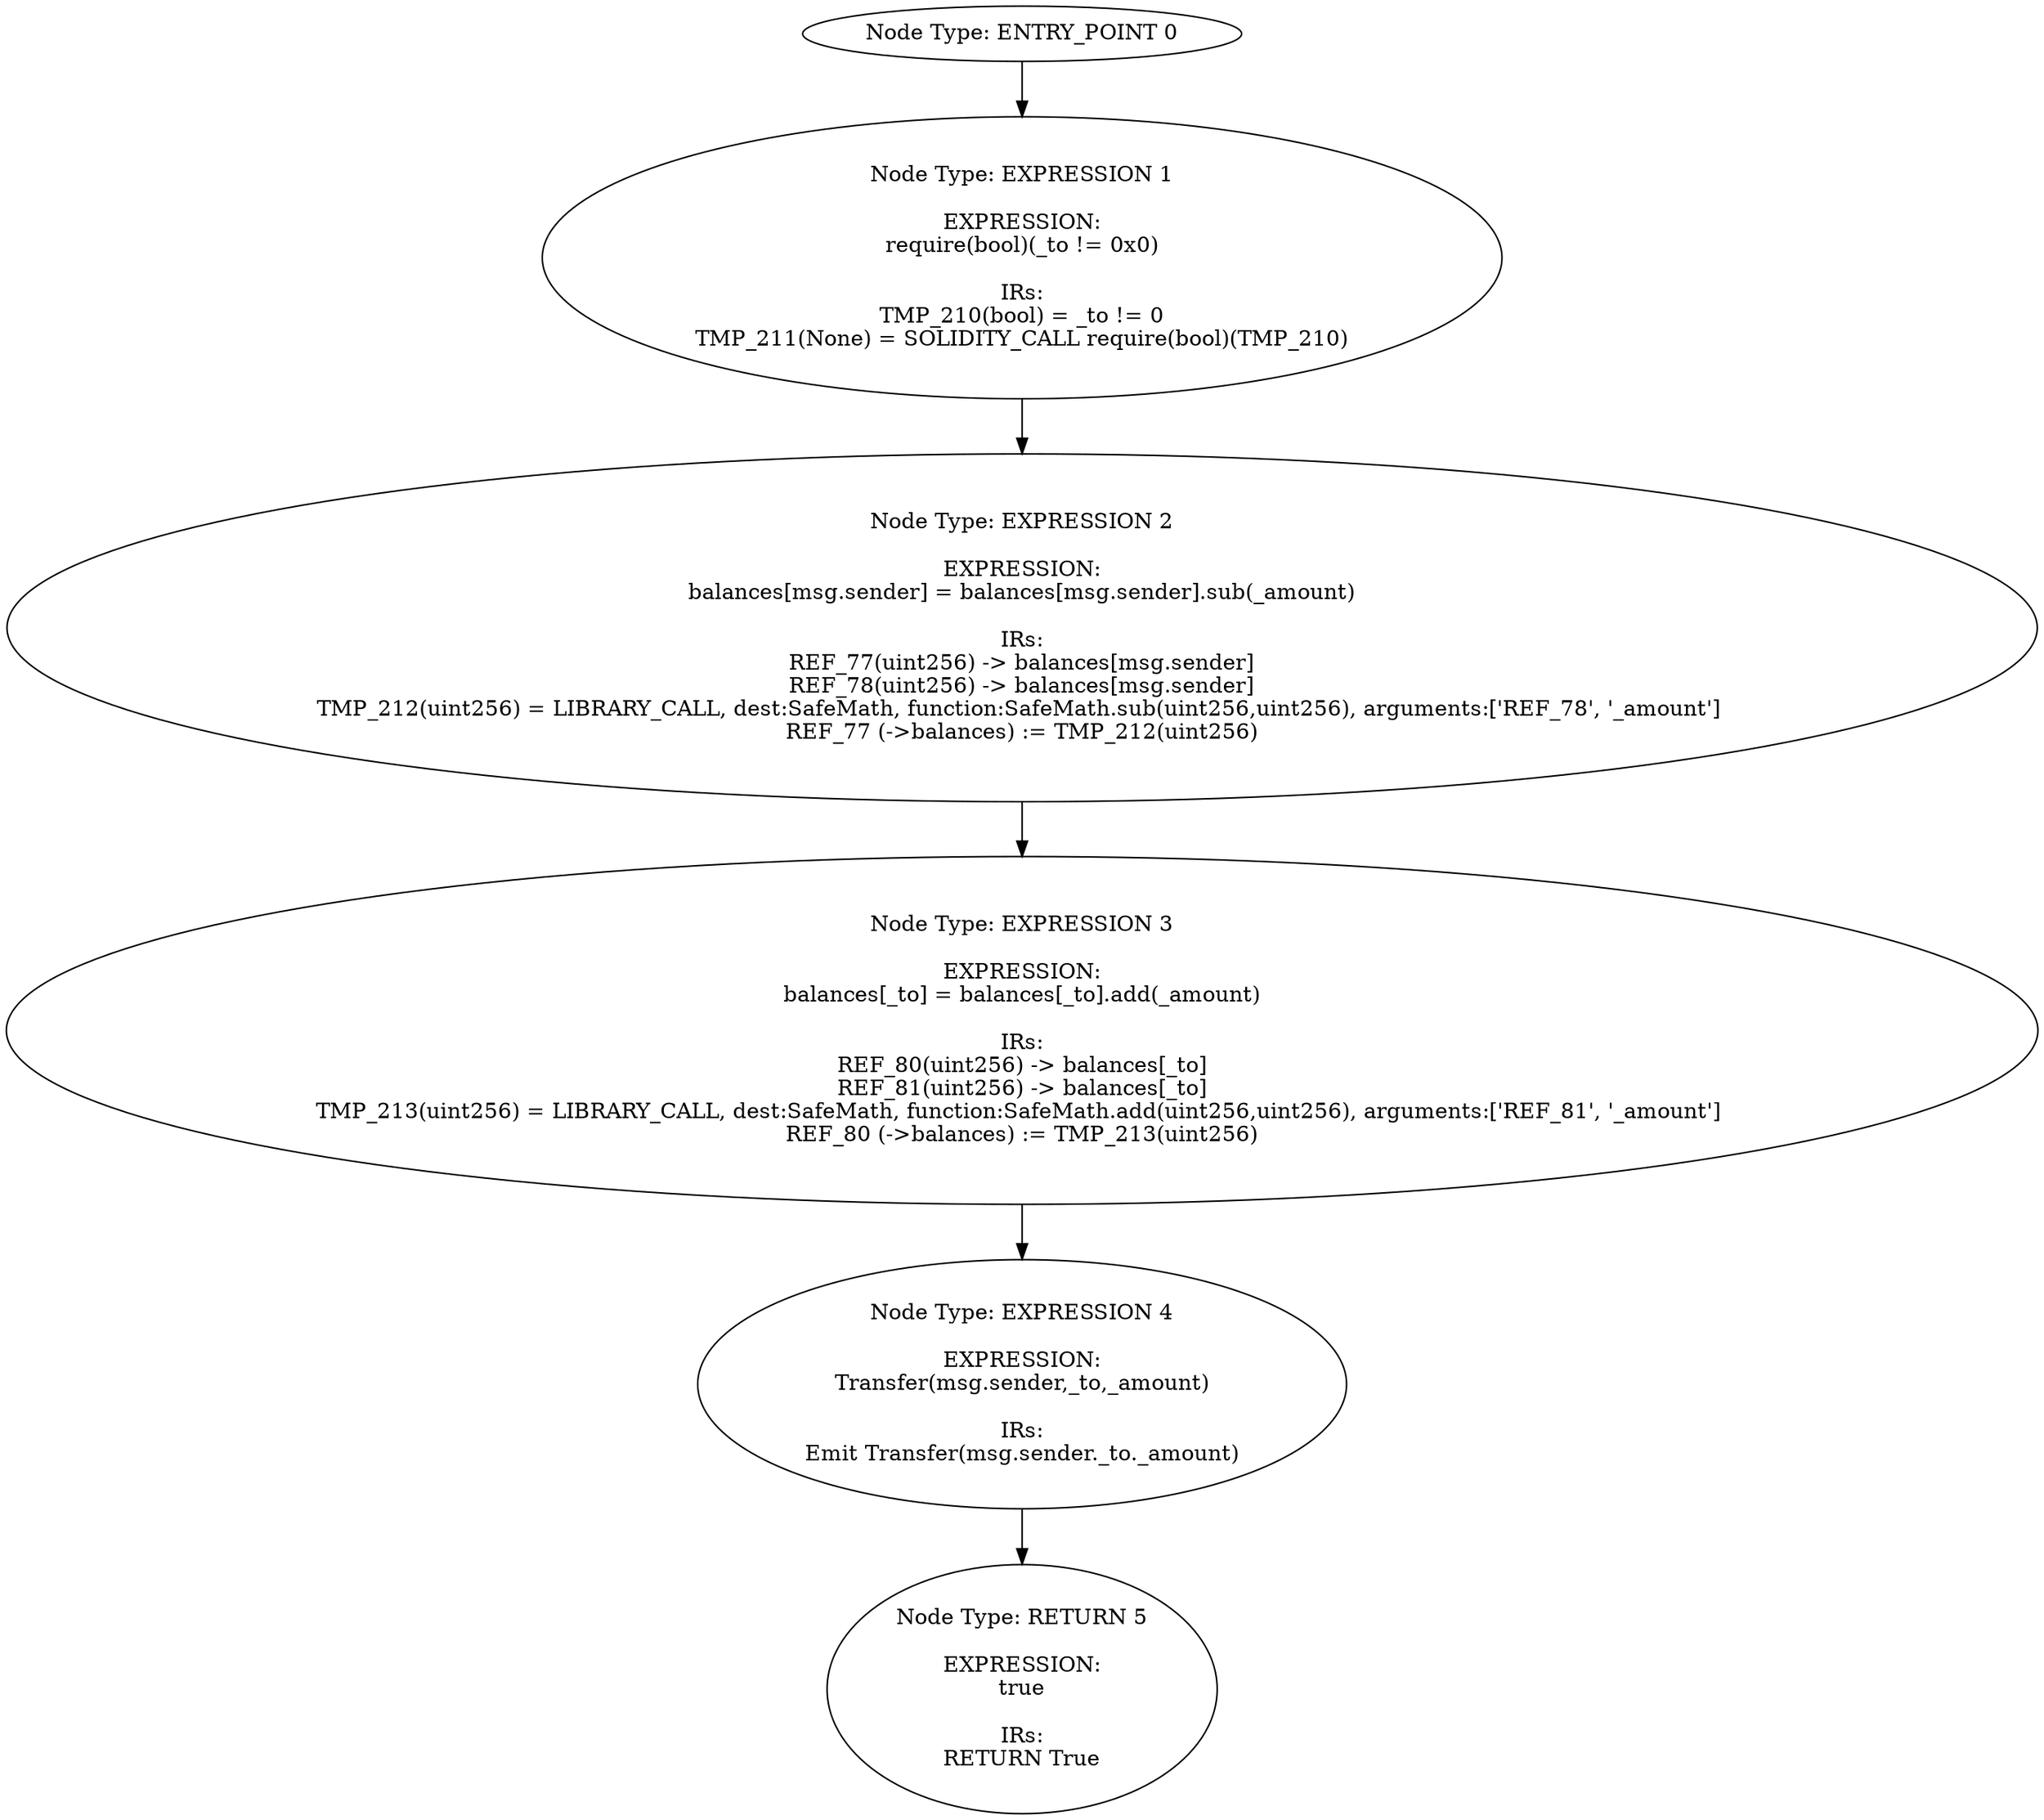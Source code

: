digraph{
0[label="Node Type: ENTRY_POINT 0
"];
0->1;
1[label="Node Type: EXPRESSION 1

EXPRESSION:
require(bool)(_to != 0x0)

IRs:
TMP_210(bool) = _to != 0
TMP_211(None) = SOLIDITY_CALL require(bool)(TMP_210)"];
1->2;
2[label="Node Type: EXPRESSION 2

EXPRESSION:
balances[msg.sender] = balances[msg.sender].sub(_amount)

IRs:
REF_77(uint256) -> balances[msg.sender]
REF_78(uint256) -> balances[msg.sender]
TMP_212(uint256) = LIBRARY_CALL, dest:SafeMath, function:SafeMath.sub(uint256,uint256), arguments:['REF_78', '_amount'] 
REF_77 (->balances) := TMP_212(uint256)"];
2->3;
3[label="Node Type: EXPRESSION 3

EXPRESSION:
balances[_to] = balances[_to].add(_amount)

IRs:
REF_80(uint256) -> balances[_to]
REF_81(uint256) -> balances[_to]
TMP_213(uint256) = LIBRARY_CALL, dest:SafeMath, function:SafeMath.add(uint256,uint256), arguments:['REF_81', '_amount'] 
REF_80 (->balances) := TMP_213(uint256)"];
3->4;
4[label="Node Type: EXPRESSION 4

EXPRESSION:
Transfer(msg.sender,_to,_amount)

IRs:
Emit Transfer(msg.sender._to._amount)"];
4->5;
5[label="Node Type: RETURN 5

EXPRESSION:
true

IRs:
RETURN True"];
}
